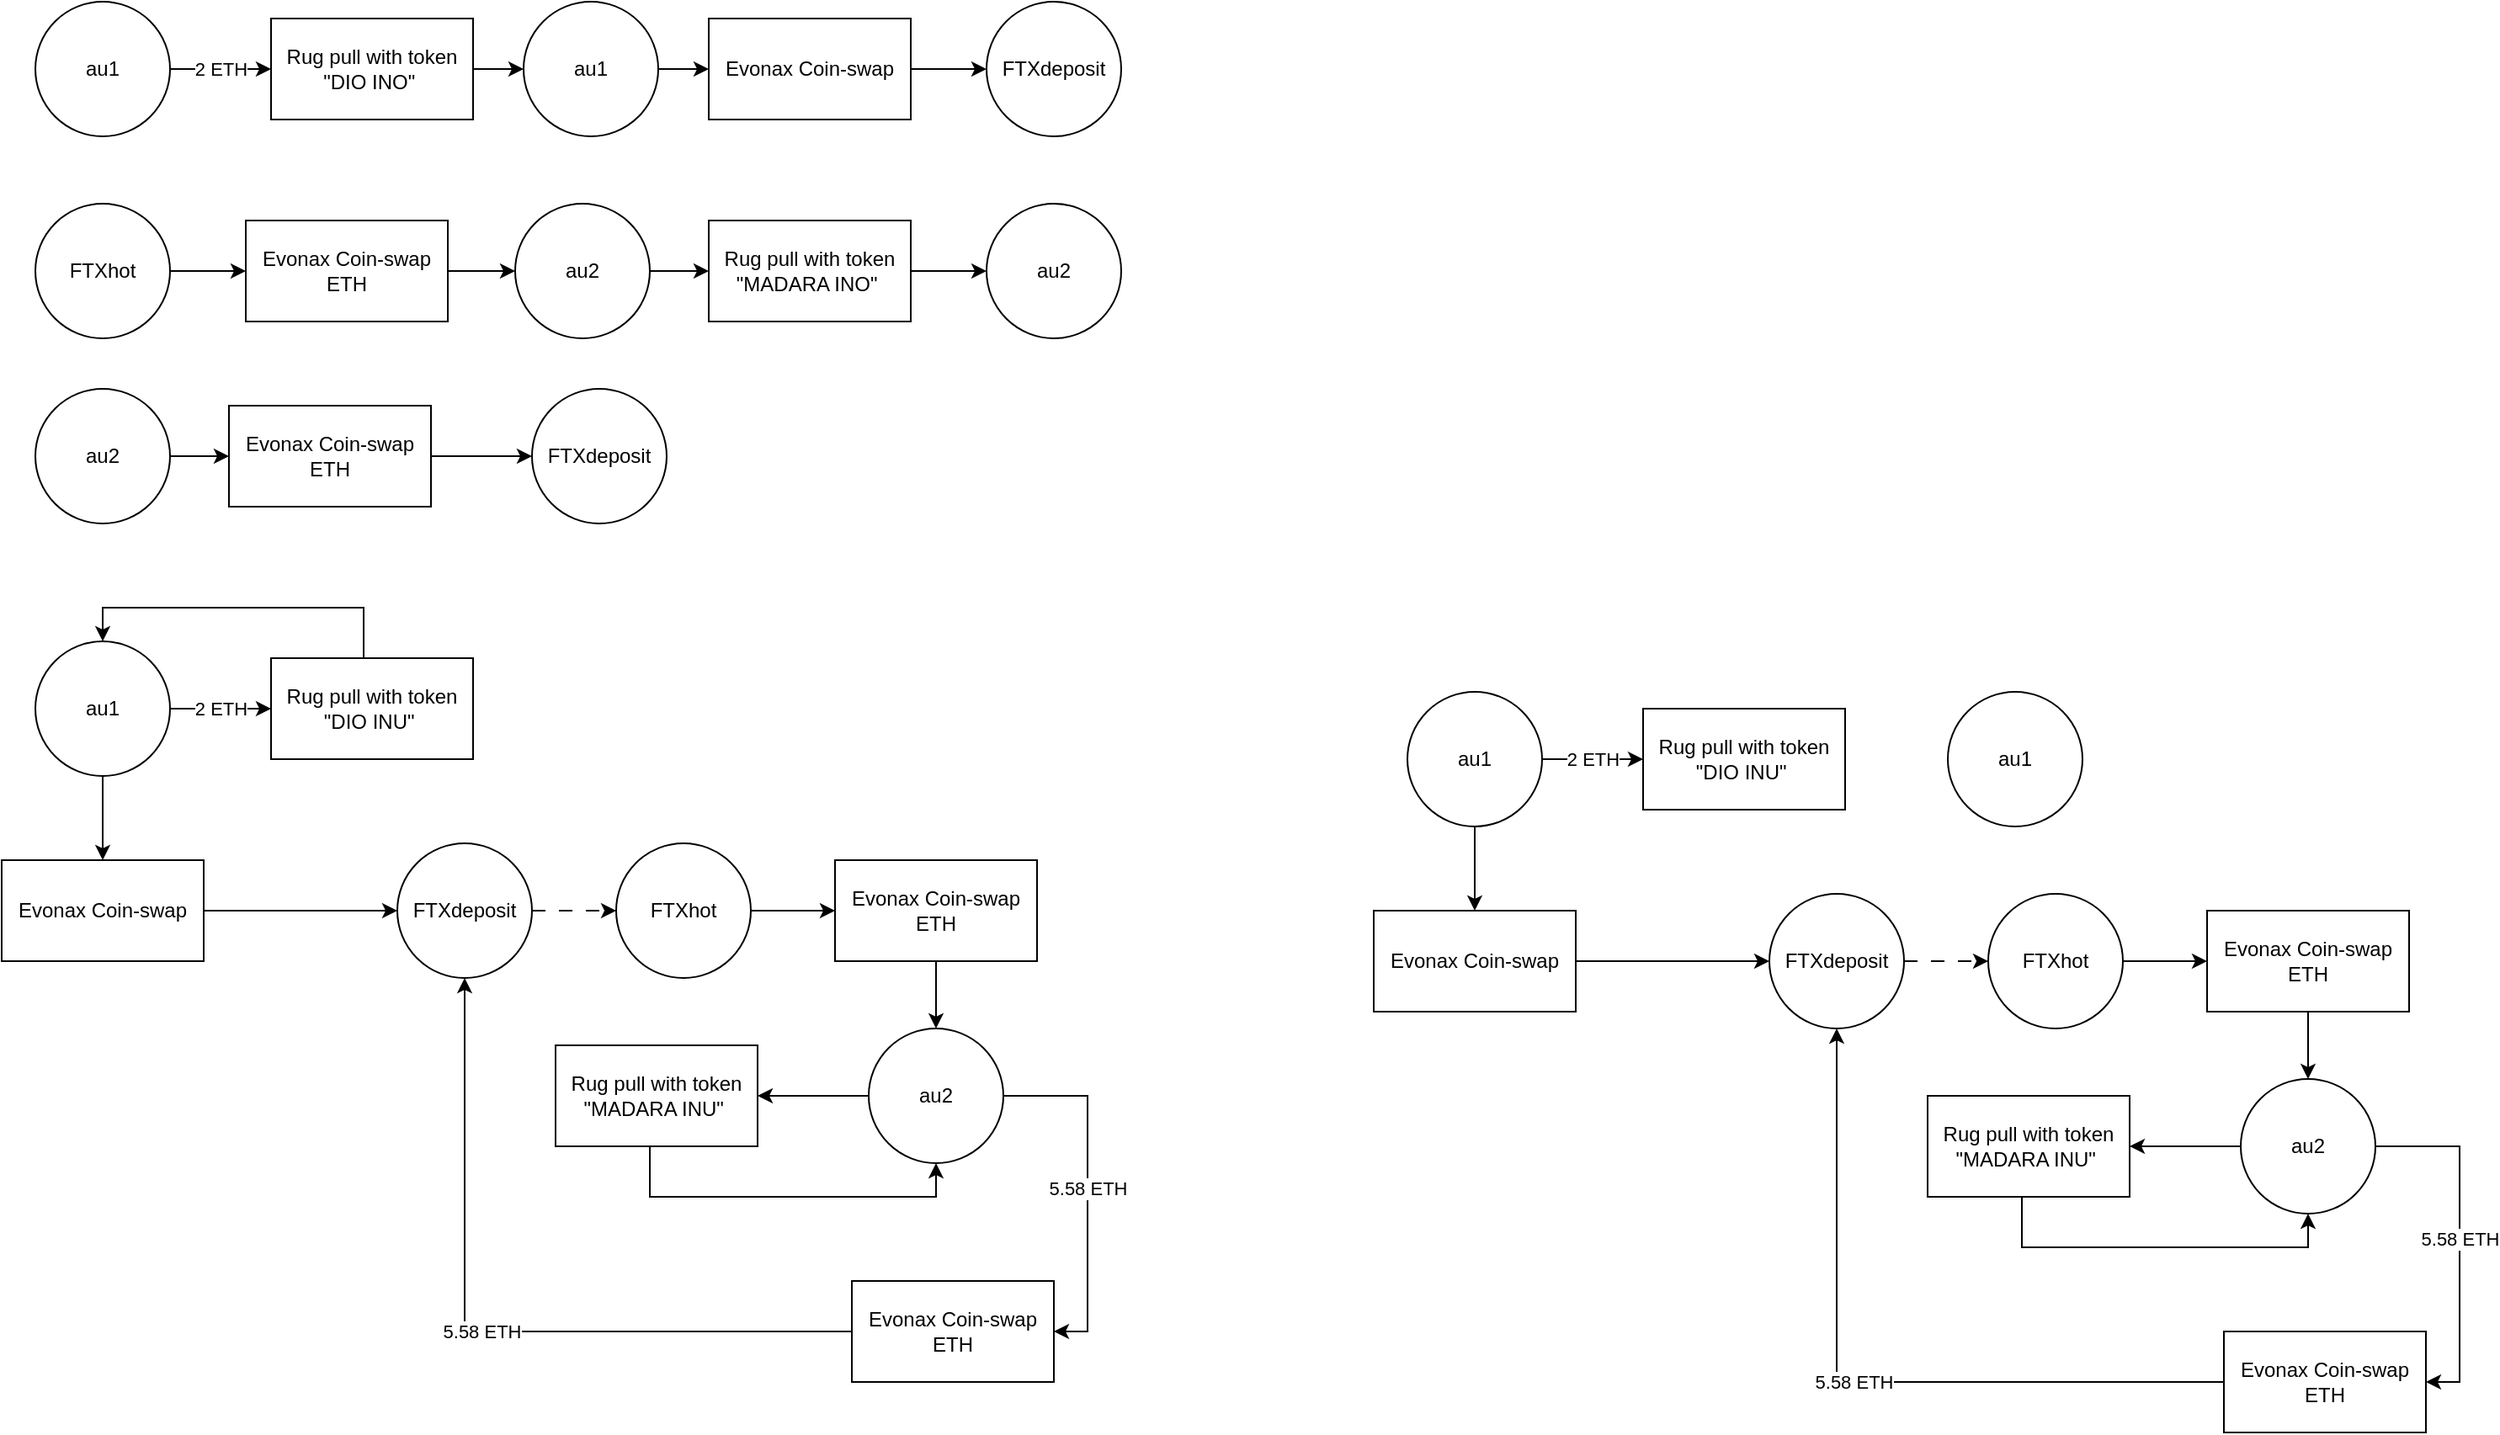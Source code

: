 <mxfile version="24.4.8" type="github">
  <diagram name="Seite-1" id="W82PlnvRWBCRj4MligmQ">
    <mxGraphModel dx="1841" dy="1013" grid="1" gridSize="10" guides="1" tooltips="1" connect="1" arrows="1" fold="1" page="1" pageScale="1" pageWidth="827" pageHeight="1169" math="0" shadow="0">
      <root>
        <mxCell id="0" />
        <mxCell id="1" parent="0" />
        <mxCell id="ZjJuexm5JRDCjWlvDGG2-36" value="2 ETH" style="edgeStyle=orthogonalEdgeStyle;rounded=0;orthogonalLoop=1;jettySize=auto;html=1;entryX=0;entryY=0.5;entryDx=0;entryDy=0;" parent="1" source="ZjJuexm5JRDCjWlvDGG2-35" target="ZjJuexm5JRDCjWlvDGG2-37" edge="1">
          <mxGeometry relative="1" as="geometry">
            <mxPoint x="285" y="180" as="targetPoint" />
          </mxGeometry>
        </mxCell>
        <mxCell id="ZjJuexm5JRDCjWlvDGG2-35" value="au1" style="ellipse;whiteSpace=wrap;html=1;aspect=fixed;" parent="1" vertex="1">
          <mxGeometry x="105" y="140" width="80" height="80" as="geometry" />
        </mxCell>
        <mxCell id="ZjJuexm5JRDCjWlvDGG2-53" style="edgeStyle=orthogonalEdgeStyle;rounded=0;orthogonalLoop=1;jettySize=auto;html=1;entryX=0;entryY=0.5;entryDx=0;entryDy=0;" parent="1" source="ZjJuexm5JRDCjWlvDGG2-37" target="ZjJuexm5JRDCjWlvDGG2-39" edge="1">
          <mxGeometry relative="1" as="geometry" />
        </mxCell>
        <mxCell id="ZjJuexm5JRDCjWlvDGG2-37" value="Rug pull with token &quot;DIO INO&quot;&amp;nbsp;" style="rounded=0;whiteSpace=wrap;html=1;" parent="1" vertex="1">
          <mxGeometry x="245" y="150" width="120" height="60" as="geometry" />
        </mxCell>
        <mxCell id="ZjJuexm5JRDCjWlvDGG2-44" style="edgeStyle=orthogonalEdgeStyle;rounded=0;orthogonalLoop=1;jettySize=auto;html=1;entryX=0;entryY=0.5;entryDx=0;entryDy=0;" parent="1" source="ZjJuexm5JRDCjWlvDGG2-39" target="ZjJuexm5JRDCjWlvDGG2-40" edge="1">
          <mxGeometry relative="1" as="geometry" />
        </mxCell>
        <mxCell id="ZjJuexm5JRDCjWlvDGG2-39" value="au1" style="ellipse;whiteSpace=wrap;html=1;aspect=fixed;" parent="1" vertex="1">
          <mxGeometry x="395" y="140" width="80" height="80" as="geometry" />
        </mxCell>
        <mxCell id="ZjJuexm5JRDCjWlvDGG2-42" style="edgeStyle=orthogonalEdgeStyle;rounded=0;orthogonalLoop=1;jettySize=auto;html=1;entryX=0;entryY=0.5;entryDx=0;entryDy=0;" parent="1" source="ZjJuexm5JRDCjWlvDGG2-40" target="ZjJuexm5JRDCjWlvDGG2-43" edge="1">
          <mxGeometry relative="1" as="geometry">
            <mxPoint x="744" y="180" as="targetPoint" />
          </mxGeometry>
        </mxCell>
        <mxCell id="ZjJuexm5JRDCjWlvDGG2-40" value="Evonax Coin-swap" style="rounded=0;whiteSpace=wrap;html=1;" parent="1" vertex="1">
          <mxGeometry x="505" y="150" width="120" height="60" as="geometry" />
        </mxCell>
        <mxCell id="ZjJuexm5JRDCjWlvDGG2-43" value="FTXdeposit" style="ellipse;whiteSpace=wrap;html=1;aspect=fixed;" parent="1" vertex="1">
          <mxGeometry x="670" y="140" width="80" height="80" as="geometry" />
        </mxCell>
        <mxCell id="ZjJuexm5JRDCjWlvDGG2-47" style="edgeStyle=orthogonalEdgeStyle;rounded=0;orthogonalLoop=1;jettySize=auto;html=1;exitX=1;exitY=0.5;exitDx=0;exitDy=0;entryX=0;entryY=0.5;entryDx=0;entryDy=0;" parent="1" source="ZjJuexm5JRDCjWlvDGG2-45" target="ZjJuexm5JRDCjWlvDGG2-46" edge="1">
          <mxGeometry relative="1" as="geometry" />
        </mxCell>
        <mxCell id="ZjJuexm5JRDCjWlvDGG2-45" value="FTXhot" style="ellipse;whiteSpace=wrap;html=1;aspect=fixed;" parent="1" vertex="1">
          <mxGeometry x="105" y="260" width="80" height="80" as="geometry" />
        </mxCell>
        <mxCell id="ZjJuexm5JRDCjWlvDGG2-49" style="edgeStyle=orthogonalEdgeStyle;rounded=0;orthogonalLoop=1;jettySize=auto;html=1;entryX=0;entryY=0.5;entryDx=0;entryDy=0;" parent="1" source="ZjJuexm5JRDCjWlvDGG2-46" target="ZjJuexm5JRDCjWlvDGG2-48" edge="1">
          <mxGeometry relative="1" as="geometry" />
        </mxCell>
        <mxCell id="ZjJuexm5JRDCjWlvDGG2-46" value="Evonax Coin-swap&lt;div&gt;ETH&lt;/div&gt;" style="rounded=0;whiteSpace=wrap;html=1;" parent="1" vertex="1">
          <mxGeometry x="230" y="270" width="120" height="60" as="geometry" />
        </mxCell>
        <mxCell id="ZjJuexm5JRDCjWlvDGG2-54" style="edgeStyle=orthogonalEdgeStyle;rounded=0;orthogonalLoop=1;jettySize=auto;html=1;entryX=0;entryY=0.5;entryDx=0;entryDy=0;" parent="1" source="ZjJuexm5JRDCjWlvDGG2-48" target="ZjJuexm5JRDCjWlvDGG2-52" edge="1">
          <mxGeometry relative="1" as="geometry" />
        </mxCell>
        <mxCell id="ZjJuexm5JRDCjWlvDGG2-48" value="au2" style="ellipse;whiteSpace=wrap;html=1;aspect=fixed;" parent="1" vertex="1">
          <mxGeometry x="390" y="260" width="80" height="80" as="geometry" />
        </mxCell>
        <mxCell id="ZjJuexm5JRDCjWlvDGG2-58" style="edgeStyle=orthogonalEdgeStyle;rounded=0;orthogonalLoop=1;jettySize=auto;html=1;entryX=0;entryY=0.5;entryDx=0;entryDy=0;" parent="1" source="ZjJuexm5JRDCjWlvDGG2-51" target="ZjJuexm5JRDCjWlvDGG2-57" edge="1">
          <mxGeometry relative="1" as="geometry" />
        </mxCell>
        <mxCell id="ZjJuexm5JRDCjWlvDGG2-51" value="au2" style="ellipse;whiteSpace=wrap;html=1;aspect=fixed;" parent="1" vertex="1">
          <mxGeometry x="105" y="370" width="80" height="80" as="geometry" />
        </mxCell>
        <mxCell id="ZjJuexm5JRDCjWlvDGG2-56" style="edgeStyle=orthogonalEdgeStyle;rounded=0;orthogonalLoop=1;jettySize=auto;html=1;entryX=0;entryY=0.5;entryDx=0;entryDy=0;" parent="1" source="ZjJuexm5JRDCjWlvDGG2-52" target="ZjJuexm5JRDCjWlvDGG2-55" edge="1">
          <mxGeometry relative="1" as="geometry" />
        </mxCell>
        <mxCell id="ZjJuexm5JRDCjWlvDGG2-52" value="Rug pull with token &quot;MADARA INO&quot;&amp;nbsp;" style="rounded=0;whiteSpace=wrap;html=1;" parent="1" vertex="1">
          <mxGeometry x="505" y="270" width="120" height="60" as="geometry" />
        </mxCell>
        <mxCell id="ZjJuexm5JRDCjWlvDGG2-55" value="au2" style="ellipse;whiteSpace=wrap;html=1;aspect=fixed;" parent="1" vertex="1">
          <mxGeometry x="670" y="260" width="80" height="80" as="geometry" />
        </mxCell>
        <mxCell id="ZjJuexm5JRDCjWlvDGG2-61" style="edgeStyle=orthogonalEdgeStyle;rounded=0;orthogonalLoop=1;jettySize=auto;html=1;entryX=0;entryY=0.5;entryDx=0;entryDy=0;" parent="1" source="ZjJuexm5JRDCjWlvDGG2-57" target="ZjJuexm5JRDCjWlvDGG2-60" edge="1">
          <mxGeometry relative="1" as="geometry" />
        </mxCell>
        <mxCell id="ZjJuexm5JRDCjWlvDGG2-57" value="Evonax Coin-swap&lt;div&gt;ETH&lt;/div&gt;" style="rounded=0;whiteSpace=wrap;html=1;" parent="1" vertex="1">
          <mxGeometry x="220" y="380" width="120" height="60" as="geometry" />
        </mxCell>
        <mxCell id="ZjJuexm5JRDCjWlvDGG2-60" value="FTXdeposit" style="ellipse;whiteSpace=wrap;html=1;aspect=fixed;" parent="1" vertex="1">
          <mxGeometry x="400" y="370" width="80" height="80" as="geometry" />
        </mxCell>
        <mxCell id="ZjJuexm5JRDCjWlvDGG2-64" value="2 ETH" style="edgeStyle=orthogonalEdgeStyle;rounded=0;orthogonalLoop=1;jettySize=auto;html=1;entryX=0;entryY=0.5;entryDx=0;entryDy=0;" parent="1" source="ZjJuexm5JRDCjWlvDGG2-65" target="ZjJuexm5JRDCjWlvDGG2-67" edge="1">
          <mxGeometry relative="1" as="geometry">
            <mxPoint x="285" y="560" as="targetPoint" />
          </mxGeometry>
        </mxCell>
        <mxCell id="ZjJuexm5JRDCjWlvDGG2-88" value="" style="edgeStyle=orthogonalEdgeStyle;rounded=0;orthogonalLoop=1;jettySize=auto;html=1;" parent="1" source="ZjJuexm5JRDCjWlvDGG2-65" target="ZjJuexm5JRDCjWlvDGG2-71" edge="1">
          <mxGeometry relative="1" as="geometry" />
        </mxCell>
        <mxCell id="ZjJuexm5JRDCjWlvDGG2-65" value="au1" style="ellipse;whiteSpace=wrap;html=1;aspect=fixed;" parent="1" vertex="1">
          <mxGeometry x="105" y="520" width="80" height="80" as="geometry" />
        </mxCell>
        <mxCell id="ZjJuexm5JRDCjWlvDGG2-87" style="edgeStyle=orthogonalEdgeStyle;rounded=0;orthogonalLoop=1;jettySize=auto;html=1;entryX=0.5;entryY=0;entryDx=0;entryDy=0;" parent="1" source="ZjJuexm5JRDCjWlvDGG2-67" target="ZjJuexm5JRDCjWlvDGG2-65" edge="1">
          <mxGeometry relative="1" as="geometry">
            <Array as="points">
              <mxPoint x="300" y="500" />
              <mxPoint x="145" y="500" />
            </Array>
          </mxGeometry>
        </mxCell>
        <mxCell id="ZjJuexm5JRDCjWlvDGG2-67" value="Rug pull with token &quot;DIO INU&quot;&amp;nbsp;" style="rounded=0;whiteSpace=wrap;html=1;" parent="1" vertex="1">
          <mxGeometry x="245" y="530" width="120" height="60" as="geometry" />
        </mxCell>
        <mxCell id="ZjJuexm5JRDCjWlvDGG2-89" style="edgeStyle=orthogonalEdgeStyle;rounded=0;orthogonalLoop=1;jettySize=auto;html=1;entryX=0;entryY=0.5;entryDx=0;entryDy=0;" parent="1" source="ZjJuexm5JRDCjWlvDGG2-71" target="ZjJuexm5JRDCjWlvDGG2-72" edge="1">
          <mxGeometry relative="1" as="geometry" />
        </mxCell>
        <mxCell id="ZjJuexm5JRDCjWlvDGG2-71" value="Evonax Coin-swap" style="rounded=0;whiteSpace=wrap;html=1;" parent="1" vertex="1">
          <mxGeometry x="85" y="650" width="120" height="60" as="geometry" />
        </mxCell>
        <mxCell id="ZjJuexm5JRDCjWlvDGG2-95" style="edgeStyle=orthogonalEdgeStyle;rounded=0;orthogonalLoop=1;jettySize=auto;html=1;entryX=0;entryY=0.5;entryDx=0;entryDy=0;dashed=1;dashPattern=8 8;" parent="1" source="ZjJuexm5JRDCjWlvDGG2-72" target="ZjJuexm5JRDCjWlvDGG2-74" edge="1">
          <mxGeometry relative="1" as="geometry" />
        </mxCell>
        <mxCell id="ZjJuexm5JRDCjWlvDGG2-72" value="FTXdeposit" style="ellipse;whiteSpace=wrap;html=1;aspect=fixed;" parent="1" vertex="1">
          <mxGeometry x="320" y="640" width="80" height="80" as="geometry" />
        </mxCell>
        <mxCell id="ZjJuexm5JRDCjWlvDGG2-73" style="edgeStyle=orthogonalEdgeStyle;rounded=0;orthogonalLoop=1;jettySize=auto;html=1;exitX=1;exitY=0.5;exitDx=0;exitDy=0;entryX=0;entryY=0.5;entryDx=0;entryDy=0;" parent="1" source="ZjJuexm5JRDCjWlvDGG2-74" target="ZjJuexm5JRDCjWlvDGG2-76" edge="1">
          <mxGeometry relative="1" as="geometry" />
        </mxCell>
        <mxCell id="ZjJuexm5JRDCjWlvDGG2-74" value="FTXhot" style="ellipse;whiteSpace=wrap;html=1;aspect=fixed;" parent="1" vertex="1">
          <mxGeometry x="450" y="640" width="80" height="80" as="geometry" />
        </mxCell>
        <mxCell id="ZjJuexm5JRDCjWlvDGG2-90" style="edgeStyle=orthogonalEdgeStyle;rounded=0;orthogonalLoop=1;jettySize=auto;html=1;entryX=0.5;entryY=0;entryDx=0;entryDy=0;" parent="1" source="ZjJuexm5JRDCjWlvDGG2-76" target="ZjJuexm5JRDCjWlvDGG2-78" edge="1">
          <mxGeometry relative="1" as="geometry" />
        </mxCell>
        <mxCell id="ZjJuexm5JRDCjWlvDGG2-76" value="Evonax Coin-swap&lt;div&gt;ETH&lt;/div&gt;" style="rounded=0;whiteSpace=wrap;html=1;" parent="1" vertex="1">
          <mxGeometry x="580" y="650" width="120" height="60" as="geometry" />
        </mxCell>
        <mxCell id="ZjJuexm5JRDCjWlvDGG2-91" style="edgeStyle=orthogonalEdgeStyle;rounded=0;orthogonalLoop=1;jettySize=auto;html=1;" parent="1" source="ZjJuexm5JRDCjWlvDGG2-78" target="ZjJuexm5JRDCjWlvDGG2-82" edge="1">
          <mxGeometry relative="1" as="geometry" />
        </mxCell>
        <mxCell id="ZjJuexm5JRDCjWlvDGG2-93" value="&lt;span style=&quot;color: rgb(0, 0, 0); font-family: Helvetica; font-size: 11px; font-style: normal; font-variant-ligatures: normal; font-variant-caps: normal; font-weight: 400; letter-spacing: normal; orphans: 2; text-align: center; text-indent: 0px; text-transform: none; widows: 2; word-spacing: 0px; -webkit-text-stroke-width: 0px; white-space: nowrap; background-color: rgb(255, 255, 255); text-decoration-thickness: initial; text-decoration-style: initial; text-decoration-color: initial; display: inline !important; float: none;&quot;&gt;5.58 ETH&lt;/span&gt;" style="edgeStyle=orthogonalEdgeStyle;rounded=0;orthogonalLoop=1;jettySize=auto;html=1;entryX=1;entryY=0.5;entryDx=0;entryDy=0;exitX=1;exitY=0.5;exitDx=0;exitDy=0;" parent="1" source="ZjJuexm5JRDCjWlvDGG2-78" target="ZjJuexm5JRDCjWlvDGG2-85" edge="1">
          <mxGeometry relative="1" as="geometry">
            <mxPoint x="750" y="950.0" as="targetPoint" />
          </mxGeometry>
        </mxCell>
        <mxCell id="ZjJuexm5JRDCjWlvDGG2-78" value="au2" style="ellipse;whiteSpace=wrap;html=1;aspect=fixed;" parent="1" vertex="1">
          <mxGeometry x="600" y="750" width="80" height="80" as="geometry" />
        </mxCell>
        <mxCell id="ZjJuexm5JRDCjWlvDGG2-92" style="edgeStyle=orthogonalEdgeStyle;rounded=0;orthogonalLoop=1;jettySize=auto;html=1;entryX=0.5;entryY=1;entryDx=0;entryDy=0;" parent="1" source="ZjJuexm5JRDCjWlvDGG2-82" target="ZjJuexm5JRDCjWlvDGG2-78" edge="1">
          <mxGeometry relative="1" as="geometry">
            <mxPoint x="474.0" y="890.0" as="targetPoint" />
            <Array as="points">
              <mxPoint x="470" y="850" />
              <mxPoint x="640" y="850" />
            </Array>
          </mxGeometry>
        </mxCell>
        <mxCell id="ZjJuexm5JRDCjWlvDGG2-82" value="Rug pull with token &quot;MADARA INU&quot;&amp;nbsp;" style="rounded=0;whiteSpace=wrap;html=1;" parent="1" vertex="1">
          <mxGeometry x="414" y="760" width="120" height="60" as="geometry" />
        </mxCell>
        <mxCell id="ZjJuexm5JRDCjWlvDGG2-94" value="&lt;span style=&quot;color: rgb(0, 0, 0); font-family: Helvetica; font-size: 11px; font-style: normal; font-variant-ligatures: normal; font-variant-caps: normal; font-weight: 400; letter-spacing: normal; orphans: 2; text-align: center; text-indent: 0px; text-transform: none; widows: 2; word-spacing: 0px; -webkit-text-stroke-width: 0px; white-space: nowrap; background-color: rgb(255, 255, 255); text-decoration-thickness: initial; text-decoration-style: initial; text-decoration-color: initial; display: inline !important; float: none;&quot;&gt;5.58 ETH&lt;/span&gt;" style="edgeStyle=orthogonalEdgeStyle;rounded=0;orthogonalLoop=1;jettySize=auto;html=1;entryX=0.5;entryY=1;entryDx=0;entryDy=0;" parent="1" source="ZjJuexm5JRDCjWlvDGG2-85" target="ZjJuexm5JRDCjWlvDGG2-72" edge="1">
          <mxGeometry relative="1" as="geometry" />
        </mxCell>
        <mxCell id="ZjJuexm5JRDCjWlvDGG2-85" value="Evonax Coin-swap&lt;div&gt;ETH&lt;/div&gt;" style="rounded=0;whiteSpace=wrap;html=1;" parent="1" vertex="1">
          <mxGeometry x="590" y="900" width="120" height="60" as="geometry" />
        </mxCell>
        <mxCell id="o3WEUzkVEZmSLn_VWQB0-1" value="2 ETH" style="edgeStyle=orthogonalEdgeStyle;rounded=0;orthogonalLoop=1;jettySize=auto;html=1;entryX=0;entryY=0.5;entryDx=0;entryDy=0;" edge="1" parent="1" source="o3WEUzkVEZmSLn_VWQB0-3" target="o3WEUzkVEZmSLn_VWQB0-5">
          <mxGeometry relative="1" as="geometry">
            <mxPoint x="1100" y="590" as="targetPoint" />
          </mxGeometry>
        </mxCell>
        <mxCell id="o3WEUzkVEZmSLn_VWQB0-2" value="" style="edgeStyle=orthogonalEdgeStyle;rounded=0;orthogonalLoop=1;jettySize=auto;html=1;" edge="1" parent="1" source="o3WEUzkVEZmSLn_VWQB0-3" target="o3WEUzkVEZmSLn_VWQB0-7">
          <mxGeometry relative="1" as="geometry" />
        </mxCell>
        <mxCell id="o3WEUzkVEZmSLn_VWQB0-3" value="au1" style="ellipse;whiteSpace=wrap;html=1;aspect=fixed;" vertex="1" parent="1">
          <mxGeometry x="920" y="550" width="80" height="80" as="geometry" />
        </mxCell>
        <mxCell id="o3WEUzkVEZmSLn_VWQB0-5" value="Rug pull with token &quot;DIO INU&quot;&amp;nbsp;" style="rounded=0;whiteSpace=wrap;html=1;" vertex="1" parent="1">
          <mxGeometry x="1060" y="560" width="120" height="60" as="geometry" />
        </mxCell>
        <mxCell id="o3WEUzkVEZmSLn_VWQB0-6" style="edgeStyle=orthogonalEdgeStyle;rounded=0;orthogonalLoop=1;jettySize=auto;html=1;entryX=0;entryY=0.5;entryDx=0;entryDy=0;" edge="1" parent="1" source="o3WEUzkVEZmSLn_VWQB0-7" target="o3WEUzkVEZmSLn_VWQB0-9">
          <mxGeometry relative="1" as="geometry" />
        </mxCell>
        <mxCell id="o3WEUzkVEZmSLn_VWQB0-7" value="Evonax Coin-swap" style="rounded=0;whiteSpace=wrap;html=1;" vertex="1" parent="1">
          <mxGeometry x="900" y="680" width="120" height="60" as="geometry" />
        </mxCell>
        <mxCell id="o3WEUzkVEZmSLn_VWQB0-8" style="edgeStyle=orthogonalEdgeStyle;rounded=0;orthogonalLoop=1;jettySize=auto;html=1;entryX=0;entryY=0.5;entryDx=0;entryDy=0;dashed=1;dashPattern=8 8;" edge="1" parent="1" source="o3WEUzkVEZmSLn_VWQB0-9" target="o3WEUzkVEZmSLn_VWQB0-11">
          <mxGeometry relative="1" as="geometry" />
        </mxCell>
        <mxCell id="o3WEUzkVEZmSLn_VWQB0-9" value="FTXdeposit" style="ellipse;whiteSpace=wrap;html=1;aspect=fixed;" vertex="1" parent="1">
          <mxGeometry x="1135" y="670" width="80" height="80" as="geometry" />
        </mxCell>
        <mxCell id="o3WEUzkVEZmSLn_VWQB0-10" style="edgeStyle=orthogonalEdgeStyle;rounded=0;orthogonalLoop=1;jettySize=auto;html=1;exitX=1;exitY=0.5;exitDx=0;exitDy=0;entryX=0;entryY=0.5;entryDx=0;entryDy=0;" edge="1" parent="1" source="o3WEUzkVEZmSLn_VWQB0-11" target="o3WEUzkVEZmSLn_VWQB0-13">
          <mxGeometry relative="1" as="geometry" />
        </mxCell>
        <mxCell id="o3WEUzkVEZmSLn_VWQB0-11" value="FTXhot" style="ellipse;whiteSpace=wrap;html=1;aspect=fixed;" vertex="1" parent="1">
          <mxGeometry x="1265" y="670" width="80" height="80" as="geometry" />
        </mxCell>
        <mxCell id="o3WEUzkVEZmSLn_VWQB0-12" style="edgeStyle=orthogonalEdgeStyle;rounded=0;orthogonalLoop=1;jettySize=auto;html=1;entryX=0.5;entryY=0;entryDx=0;entryDy=0;" edge="1" parent="1" source="o3WEUzkVEZmSLn_VWQB0-13" target="o3WEUzkVEZmSLn_VWQB0-16">
          <mxGeometry relative="1" as="geometry" />
        </mxCell>
        <mxCell id="o3WEUzkVEZmSLn_VWQB0-13" value="Evonax Coin-swap&lt;div&gt;ETH&lt;/div&gt;" style="rounded=0;whiteSpace=wrap;html=1;" vertex="1" parent="1">
          <mxGeometry x="1395" y="680" width="120" height="60" as="geometry" />
        </mxCell>
        <mxCell id="o3WEUzkVEZmSLn_VWQB0-14" style="edgeStyle=orthogonalEdgeStyle;rounded=0;orthogonalLoop=1;jettySize=auto;html=1;" edge="1" parent="1" source="o3WEUzkVEZmSLn_VWQB0-16" target="o3WEUzkVEZmSLn_VWQB0-18">
          <mxGeometry relative="1" as="geometry" />
        </mxCell>
        <mxCell id="o3WEUzkVEZmSLn_VWQB0-15" value="&lt;span style=&quot;color: rgb(0, 0, 0); font-family: Helvetica; font-size: 11px; font-style: normal; font-variant-ligatures: normal; font-variant-caps: normal; font-weight: 400; letter-spacing: normal; orphans: 2; text-align: center; text-indent: 0px; text-transform: none; widows: 2; word-spacing: 0px; -webkit-text-stroke-width: 0px; white-space: nowrap; background-color: rgb(255, 255, 255); text-decoration-thickness: initial; text-decoration-style: initial; text-decoration-color: initial; display: inline !important; float: none;&quot;&gt;5.58 ETH&lt;/span&gt;" style="edgeStyle=orthogonalEdgeStyle;rounded=0;orthogonalLoop=1;jettySize=auto;html=1;entryX=1;entryY=0.5;entryDx=0;entryDy=0;exitX=1;exitY=0.5;exitDx=0;exitDy=0;" edge="1" parent="1" source="o3WEUzkVEZmSLn_VWQB0-16" target="o3WEUzkVEZmSLn_VWQB0-20">
          <mxGeometry relative="1" as="geometry">
            <mxPoint x="1565" y="980.0" as="targetPoint" />
          </mxGeometry>
        </mxCell>
        <mxCell id="o3WEUzkVEZmSLn_VWQB0-16" value="au2" style="ellipse;whiteSpace=wrap;html=1;aspect=fixed;" vertex="1" parent="1">
          <mxGeometry x="1415" y="780" width="80" height="80" as="geometry" />
        </mxCell>
        <mxCell id="o3WEUzkVEZmSLn_VWQB0-17" style="edgeStyle=orthogonalEdgeStyle;rounded=0;orthogonalLoop=1;jettySize=auto;html=1;entryX=0.5;entryY=1;entryDx=0;entryDy=0;" edge="1" parent="1" source="o3WEUzkVEZmSLn_VWQB0-18" target="o3WEUzkVEZmSLn_VWQB0-16">
          <mxGeometry relative="1" as="geometry">
            <mxPoint x="1289.0" y="920.0" as="targetPoint" />
            <Array as="points">
              <mxPoint x="1285" y="880" />
              <mxPoint x="1455" y="880" />
            </Array>
          </mxGeometry>
        </mxCell>
        <mxCell id="o3WEUzkVEZmSLn_VWQB0-18" value="Rug pull with token &quot;MADARA INU&quot;&amp;nbsp;" style="rounded=0;whiteSpace=wrap;html=1;" vertex="1" parent="1">
          <mxGeometry x="1229" y="790" width="120" height="60" as="geometry" />
        </mxCell>
        <mxCell id="o3WEUzkVEZmSLn_VWQB0-19" value="&lt;span style=&quot;color: rgb(0, 0, 0); font-family: Helvetica; font-size: 11px; font-style: normal; font-variant-ligatures: normal; font-variant-caps: normal; font-weight: 400; letter-spacing: normal; orphans: 2; text-align: center; text-indent: 0px; text-transform: none; widows: 2; word-spacing: 0px; -webkit-text-stroke-width: 0px; white-space: nowrap; background-color: rgb(255, 255, 255); text-decoration-thickness: initial; text-decoration-style: initial; text-decoration-color: initial; display: inline !important; float: none;&quot;&gt;5.58 ETH&lt;/span&gt;" style="edgeStyle=orthogonalEdgeStyle;rounded=0;orthogonalLoop=1;jettySize=auto;html=1;entryX=0.5;entryY=1;entryDx=0;entryDy=0;" edge="1" parent="1" source="o3WEUzkVEZmSLn_VWQB0-20" target="o3WEUzkVEZmSLn_VWQB0-9">
          <mxGeometry relative="1" as="geometry" />
        </mxCell>
        <mxCell id="o3WEUzkVEZmSLn_VWQB0-20" value="Evonax Coin-swap&lt;div&gt;ETH&lt;/div&gt;" style="rounded=0;whiteSpace=wrap;html=1;" vertex="1" parent="1">
          <mxGeometry x="1405" y="930" width="120" height="60" as="geometry" />
        </mxCell>
        <mxCell id="o3WEUzkVEZmSLn_VWQB0-21" value="au1" style="ellipse;whiteSpace=wrap;html=1;aspect=fixed;" vertex="1" parent="1">
          <mxGeometry x="1241" y="550" width="80" height="80" as="geometry" />
        </mxCell>
      </root>
    </mxGraphModel>
  </diagram>
</mxfile>
